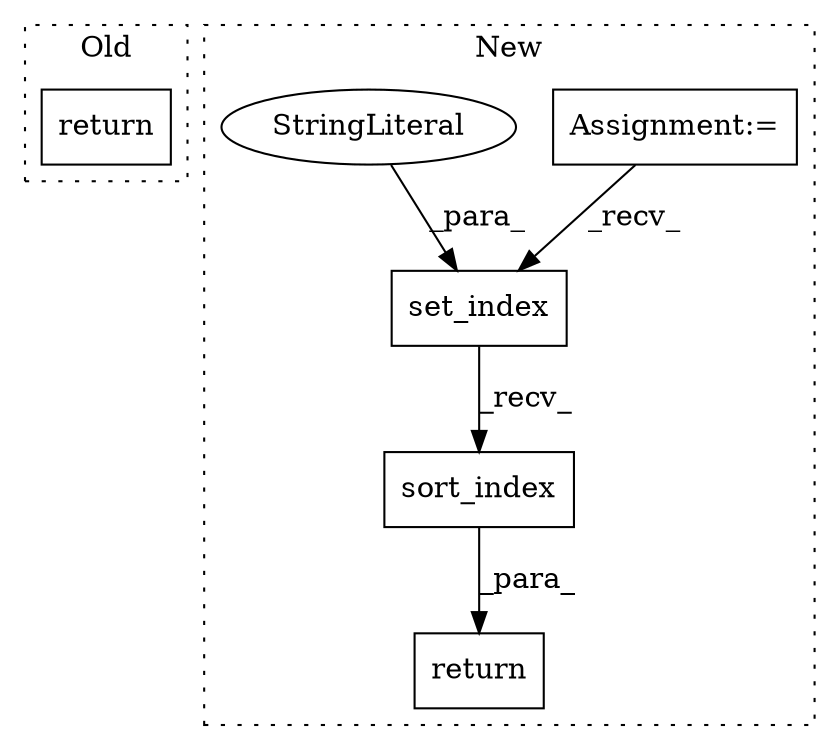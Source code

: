 digraph G {
subgraph cluster0 {
1 [label="return" a="41" s="7060" l="7" shape="box"];
label = "Old";
style="dotted";
}
subgraph cluster1 {
2 [label="sort_index" a="32" s="7579" l="12" shape="box"];
3 [label="return" a="41" s="7320" l="7" shape="box"];
4 [label="Assignment:=" a="7" s="7262" l="1" shape="box"];
5 [label="set_index" a="32" s="7369,7385" l="10,1" shape="box"];
6 [label="StringLiteral" a="45" s="7379" l="6" shape="ellipse"];
label = "New";
style="dotted";
}
2 -> 3 [label="_para_"];
4 -> 5 [label="_recv_"];
5 -> 2 [label="_recv_"];
6 -> 5 [label="_para_"];
}